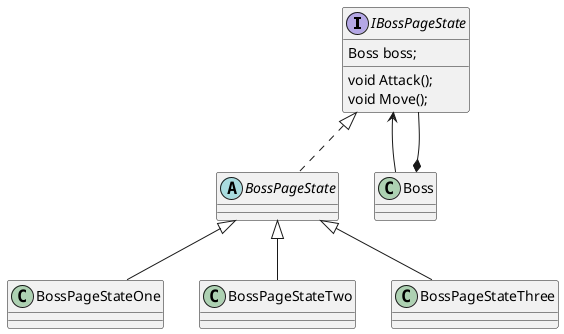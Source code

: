 @startuml ItemData

interface IBossPageState
{
    Boss boss;
    void Attack();
    void Move();
}

abstract class BossPageState
{
}

class BossPageStateOne
{

}

class BossPageStateTwo
{

}

class BossPageStateThree
{

}

Boss *-- IBossPageState
IBossPageState <|.. BossPageState
BossPageState <|-- BossPageStateOne
BossPageState <|-- BossPageStateTwo
BossPageState <|-- BossPageStateThree
IBossPageState <-- Boss

@enduml